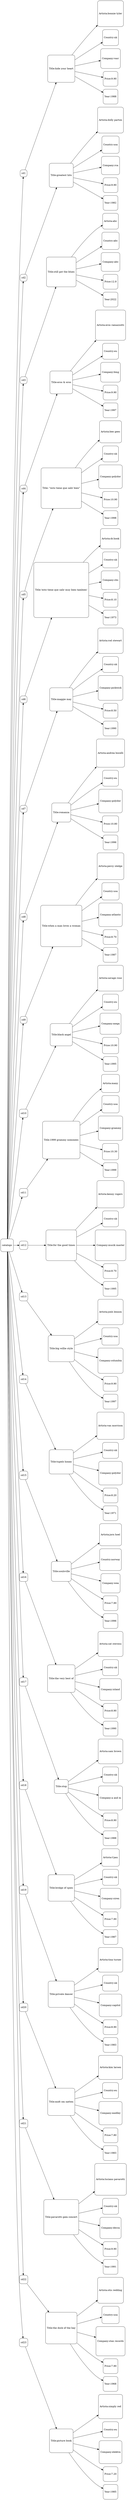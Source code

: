 digraph G {
charset="latin1"
node [shape=square,style="rounded"];
rankdir="LR";
nodeTitulo1[label="Title:hide your heart"]
nodeArtista1[label="Artista:bonnie tyler"]
nodeCountry1[label="Country:uk"]
nodeCompany1[label="Company:vasr"]
nodePrice1[label="Price:9.90"]
nodeYear1[label="Year:1988"]
"catalogo"->"cd1"
cd1->nodeTitulo1
nodeTitulo1->nodeArtista1
nodeTitulo1->nodeCountry1
nodeTitulo1->nodeCompany1
nodeTitulo1->nodePrice1
nodeTitulo1->nodeYear1
nodeTitulo2[label="Title:greatest hits"]
nodeArtista2[label="Artista:dolly parton"]
nodeCountry2[label="Country:usa"]
nodeCompany2[label="Company:rca"]
nodePrice2[label="Price:9.90"]
nodeYear2[label="Year:1982"]
"catalogo"->"cd2"
cd2->nodeTitulo2
nodeTitulo2->nodeArtista2
nodeTitulo2->nodeCountry2
nodeTitulo2->nodeCompany2
nodeTitulo2->nodePrice2
nodeTitulo2->nodeYear2
nodeTitulo3[label="Title:still got the blues"]
nodeArtista3[label="Artista:abc"]
nodeCountry3[label="Country:abc"]
nodeCompany3[label="Company:abc"]
nodePrice3[label="Price:12.9"]
nodeYear3[label="Year:2022"]
"catalogo"->"cd3"
cd3->nodeTitulo3
nodeTitulo3->nodeArtista3
nodeTitulo3->nodeCountry3
nodeTitulo3->nodeCompany3
nodeTitulo3->nodePrice3
nodeTitulo3->nodeYear3
nodeTitulo4[label="Title:eros & eros"]
nodeArtista4[label="Artista:eros ramazzotti"]
nodeCountry4[label="Country:eu"]
nodeCompany4[label="Company:bmg"]
nodePrice4[label="Price:9.90"]
nodeYear4[label="Year:1997"]
"catalogo"->"cd4"
cd4->nodeTitulo4
nodeTitulo4->nodeArtista4
nodeTitulo4->nodeCountry4
nodeTitulo4->nodeCompany4
nodeTitulo4->nodePrice4
nodeTitulo4->nodeYear4
nodeTitulo5[label="Title: \"esto tiene que salir bien\""]
nodeArtista5[label="Artista:bee gees"]
nodeCountry5[label="Country:uk"]
nodeCompany5[label="Company:polydor"]
nodePrice5[label="Price:10.90"]
nodeYear5[label="Year:1998"]
"catalogo"->"cd5"
cd5->nodeTitulo5
nodeTitulo5->nodeArtista5
nodeTitulo5->nodeCountry5
nodeTitulo5->nodeCompany5
nodeTitulo5->nodePrice5
nodeTitulo5->nodeYear5
nodeTitulo6[label="Title:'esto tiene que salir muy bien tambien'"]
nodeArtista6[label="Artista:dr.hook"]
nodeCountry6[label="Country:uk"]
nodeCompany6[label="Company:cbs"]
nodePrice6[label="Price:8.10"]
nodeYear6[label="Year:1973"]
"catalogo"->"cd6"
cd6->nodeTitulo6
nodeTitulo6->nodeArtista6
nodeTitulo6->nodeCountry6
nodeTitulo6->nodeCompany6
nodeTitulo6->nodePrice6
nodeTitulo6->nodeYear6
nodeTitulo7[label="Title:maggie may"]
nodeArtista7[label="Artista:rod stewart"]
nodeCountry7[label="Country:uk"]
nodeCompany7[label="Company:pickwick"]
nodePrice7[label="Price:8.50"]
nodeYear7[label="Year:1990"]
"catalogo"->"cd7"
cd7->nodeTitulo7
nodeTitulo7->nodeArtista7
nodeTitulo7->nodeCountry7
nodeTitulo7->nodeCompany7
nodeTitulo7->nodePrice7
nodeTitulo7->nodeYear7
nodeTitulo8[label="Title:romanza"]
nodeArtista8[label="Artista:andrea bocelli"]
nodeCountry8[label="Country:eu"]
nodeCompany8[label="Company:polydor"]
nodePrice8[label="Price:10.80"]
nodeYear8[label="Year:1996"]
"catalogo"->"cd8"
cd8->nodeTitulo8
nodeTitulo8->nodeArtista8
nodeTitulo8->nodeCountry8
nodeTitulo8->nodeCompany8
nodeTitulo8->nodePrice8
nodeTitulo8->nodeYear8
nodeTitulo9[label="Title:when a man loves a woman"]
nodeArtista9[label="Artista:percy sledge"]
nodeCountry9[label="Country:usa"]
nodeCompany9[label="Company:atlantic"]
nodePrice9[label="Price:8.70"]
nodeYear9[label="Year:1987"]
"catalogo"->"cd9"
cd9->nodeTitulo9
nodeTitulo9->nodeArtista9
nodeTitulo9->nodeCountry9
nodeTitulo9->nodeCompany9
nodeTitulo9->nodePrice9
nodeTitulo9->nodeYear9
nodeTitulo10[label="Title:black angel"]
nodeArtista10[label="Artista:savage rose"]
nodeCountry10[label="Country:eu"]
nodeCompany10[label="Company:mega"]
nodePrice10[label="Price:10.90"]
nodeYear10[label="Year:1995"]
"catalogo"->"cd10"
cd10->nodeTitulo10
nodeTitulo10->nodeArtista10
nodeTitulo10->nodeCountry10
nodeTitulo10->nodeCompany10
nodeTitulo10->nodePrice10
nodeTitulo10->nodeYear10
nodeTitulo11[label="Title:1999 grammy nominees"]
nodeArtista11[label="Artista:many"]
nodeCountry11[label="Country:usa"]
nodeCompany11[label="Company:grammy"]
nodePrice11[label="Price:10.30"]
nodeYear11[label="Year:1999"]
"catalogo"->"cd11"
cd11->nodeTitulo11
nodeTitulo11->nodeArtista11
nodeTitulo11->nodeCountry11
nodeTitulo11->nodeCompany11
nodeTitulo11->nodePrice11
nodeTitulo11->nodeYear11
nodeTitulo12[label="Title:for the good times"]
nodeArtista12[label="Artista:kenny rogers"]
nodeCountry12[label="Country:uk"]
nodeCompany12[label="Company:mucik master"]
nodePrice12[label="Price:8.70"]
nodeYear12[label="Year:1995"]
"catalogo"->"cd12"
cd12->nodeTitulo12
nodeTitulo12->nodeArtista12
nodeTitulo12->nodeCountry12
nodeTitulo12->nodeCompany12
nodeTitulo12->nodePrice12
nodeTitulo12->nodeYear12
nodeTitulo13[label="Title:big willie style"]
nodeArtista13[label="Artista:jonh lennon"]
nodeCountry13[label="Country:usa"]
nodeCompany13[label="Company:columbia"]
nodePrice13[label="Price:9.90"]
nodeYear13[label="Year:1997"]
"catalogo"->"cd13"
cd13->nodeTitulo13
nodeTitulo13->nodeArtista13
nodeTitulo13->nodeCountry13
nodeTitulo13->nodeCompany13
nodeTitulo13->nodePrice13
nodeTitulo13->nodeYear13
nodeTitulo14[label="Title:tupelo honey"]
nodeArtista14[label="Artista:van morrison"]
nodeCountry14[label="Country:uk"]
nodeCompany14[label="Company:polydor"]
nodePrice14[label="Price:8.20"]
nodeYear14[label="Year:1971"]
"catalogo"->"cd14"
cd14->nodeTitulo14
nodeTitulo14->nodeArtista14
nodeTitulo14->nodeCountry14
nodeTitulo14->nodeCompany14
nodeTitulo14->nodePrice14
nodeTitulo14->nodeYear14
nodeTitulo15[label="Title:soulsville"]
nodeArtista15[label="Artista:jorn hoel"]
nodeCountry15[label="Country:norway"]
nodeCompany15[label="Company:wea"]
nodePrice15[label="Price:7.90"]
nodeYear15[label="Year:1996"]
"catalogo"->"cd15"
cd15->nodeTitulo15
nodeTitulo15->nodeArtista15
nodeTitulo15->nodeCountry15
nodeTitulo15->nodeCompany15
nodeTitulo15->nodePrice15
nodeTitulo15->nodeYear15
nodeTitulo16[label="Title:the very best of"]
nodeArtista16[label="Artista:cat stevens"]
nodeCountry16[label="Country:uk"]
nodeCompany16[label="Company:island"]
nodePrice16[label="Price:8.90"]
nodeYear16[label="Year:1990"]
"catalogo"->"cd16"
cd16->nodeTitulo16
nodeTitulo16->nodeArtista16
nodeTitulo16->nodeCountry16
nodeTitulo16->nodeCompany16
nodeTitulo16->nodePrice16
nodeTitulo16->nodeYear16
nodeTitulo17[label="Title:stop"]
nodeArtista17[label="Artista:sam brown"]
nodeCountry17[label="Country:uk"]
nodeCompany17[label="Company:a and m"]
nodePrice17[label="Price:8.90"]
nodeYear17[label="Year:1988"]
"catalogo"->"cd17"
cd17->nodeTitulo17
nodeTitulo17->nodeArtista17
nodeTitulo17->nodeCountry17
nodeTitulo17->nodeCompany17
nodeTitulo17->nodePrice17
nodeTitulo17->nodeYear17
nodeTitulo18[label="Title:bridge of spies"]
nodeArtista18[label="Artista:t'pau"]
nodeCountry18[label="Country:uk"]
nodeCompany18[label="Company:siren"]
nodePrice18[label="Price:7.90"]
nodeYear18[label="Year:1987"]
"catalogo"->"cd18"
cd18->nodeTitulo18
nodeTitulo18->nodeArtista18
nodeTitulo18->nodeCountry18
nodeTitulo18->nodeCompany18
nodeTitulo18->nodePrice18
nodeTitulo18->nodeYear18
nodeTitulo19[label="Title:private dancer"]
nodeArtista19[label="Artista:tina turner"]
nodeCountry19[label="Country:uk"]
nodeCompany19[label="Company:capitol"]
nodePrice19[label="Price:8.90"]
nodeYear19[label="Year:1983"]
"catalogo"->"cd19"
cd19->nodeTitulo19
nodeTitulo19->nodeArtista19
nodeTitulo19->nodeCountry19
nodeTitulo19->nodeCompany19
nodeTitulo19->nodePrice19
nodeTitulo19->nodeYear19
nodeTitulo20[label="Title:midt om natten"]
nodeArtista20[label="Artista:kim larsen"]
nodeCountry20[label="Country:eu"]
nodeCompany20[label="Company:medley"]
nodePrice20[label="Price:7.80"]
nodeYear20[label="Year:1983"]
"catalogo"->"cd20"
cd20->nodeTitulo20
nodeTitulo20->nodeArtista20
nodeTitulo20->nodeCountry20
nodeTitulo20->nodeCompany20
nodeTitulo20->nodePrice20
nodeTitulo20->nodeYear20
nodeTitulo21[label="Title:pavarotti gala concert"]
nodeArtista21[label="Artista:luciano pavarotti"]
nodeCountry21[label="Country:uk"]
nodeCompany21[label="Company:decca"]
nodePrice21[label="Price:9.90"]
nodeYear21[label="Year:1991"]
"catalogo"->"cd21"
cd21->nodeTitulo21
nodeTitulo21->nodeArtista21
nodeTitulo21->nodeCountry21
nodeTitulo21->nodeCompany21
nodeTitulo21->nodePrice21
nodeTitulo21->nodeYear21
nodeTitulo22[label="Title:the dock of the bay"]
nodeArtista22[label="Artista:otis redding"]
nodeCountry22[label="Country:usa"]
nodeCompany22[label="Company:stax records"]
nodePrice22[label="Price:7.90"]
nodeYear22[label="Year:1968"]
"catalogo"->"cd22"
cd22->nodeTitulo22
nodeTitulo22->nodeArtista22
nodeTitulo22->nodeCountry22
nodeTitulo22->nodeCompany22
nodeTitulo22->nodePrice22
nodeTitulo22->nodeYear22
nodeTitulo23[label="Title:picture book"]
nodeArtista23[label="Artista:simply red"]
nodeCountry23[label="Country:eu"]
nodeCompany23[label="Company:elektra"]
nodePrice23[label="Price:7.20"]
nodeYear23[label="Year:1985"]
"catalogo"->"cd23"
cd23->nodeTitulo23
nodeTitulo23->nodeArtista23
nodeTitulo23->nodeCountry23
nodeTitulo23->nodeCompany23
nodeTitulo23->nodePrice23
nodeTitulo23->nodeYear23
}
